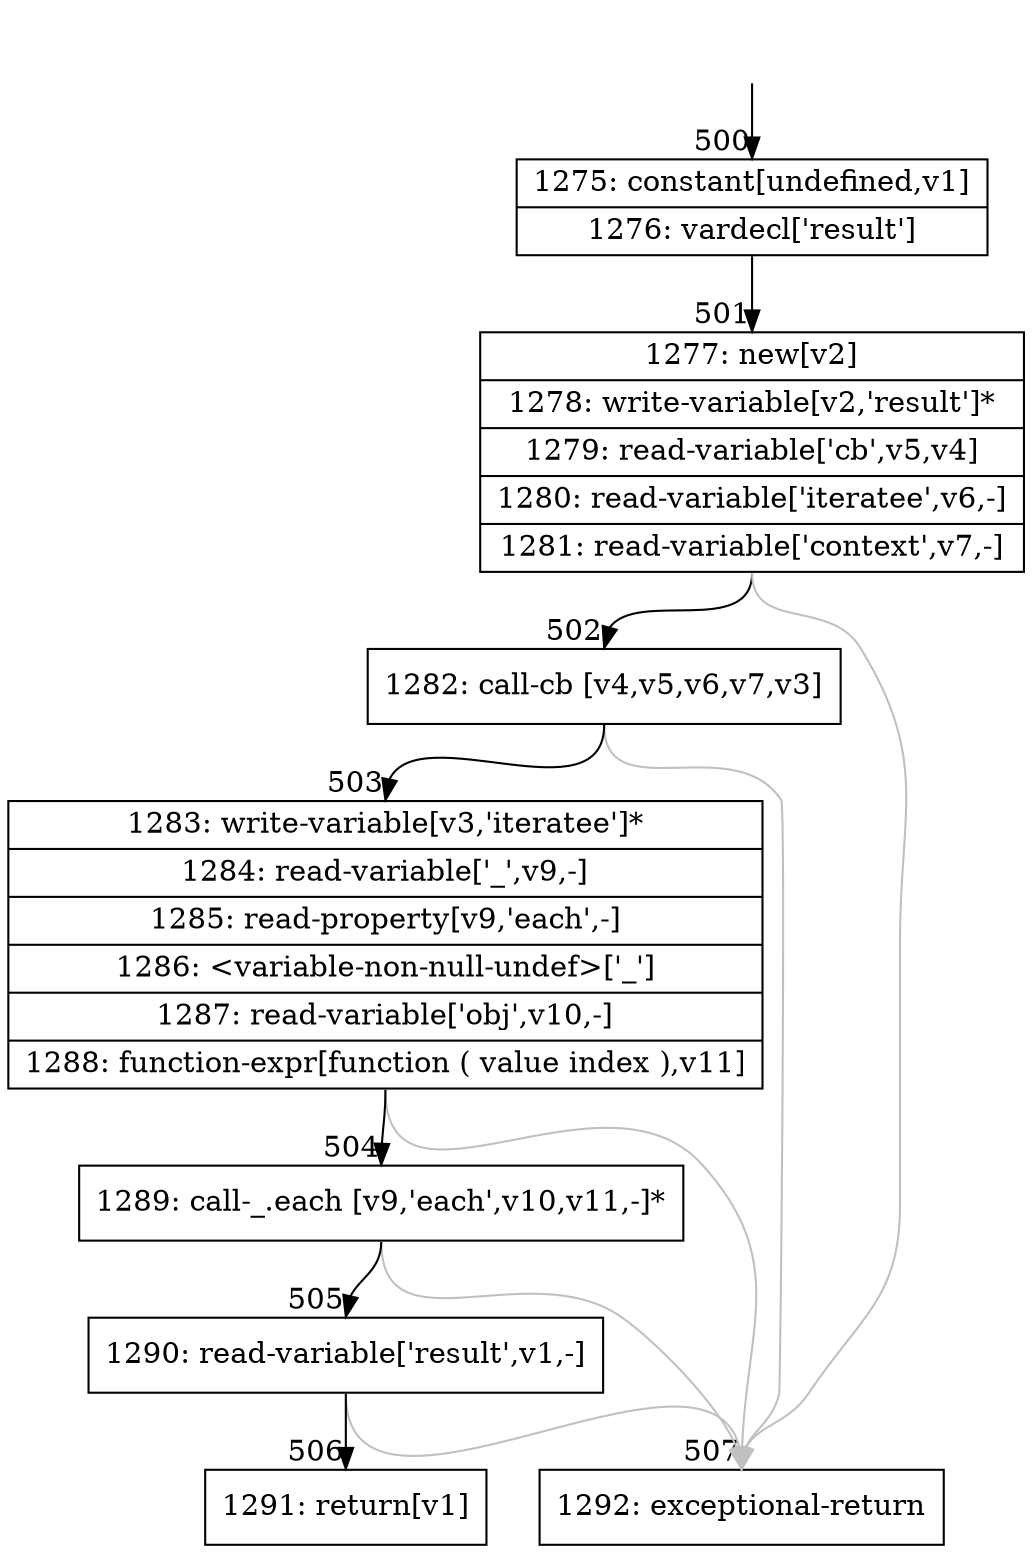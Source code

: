 digraph {
rankdir="TD"
BB_entry45[shape=none,label=""];
BB_entry45 -> BB500 [tailport=s, headport=n, headlabel="    500"]
BB500 [shape=record label="{1275: constant[undefined,v1]|1276: vardecl['result']}" ] 
BB500 -> BB501 [tailport=s, headport=n, headlabel="      501"]
BB501 [shape=record label="{1277: new[v2]|1278: write-variable[v2,'result']*|1279: read-variable['cb',v5,v4]|1280: read-variable['iteratee',v6,-]|1281: read-variable['context',v7,-]}" ] 
BB501 -> BB502 [tailport=s, headport=n, headlabel="      502"]
BB501 -> BB507 [tailport=s, headport=n, color=gray, headlabel="      507"]
BB502 [shape=record label="{1282: call-cb [v4,v5,v6,v7,v3]}" ] 
BB502 -> BB503 [tailport=s, headport=n, headlabel="      503"]
BB502 -> BB507 [tailport=s, headport=n, color=gray]
BB503 [shape=record label="{1283: write-variable[v3,'iteratee']*|1284: read-variable['_',v9,-]|1285: read-property[v9,'each',-]|1286: \<variable-non-null-undef\>['_']|1287: read-variable['obj',v10,-]|1288: function-expr[function ( value index ),v11]}" ] 
BB503 -> BB504 [tailport=s, headport=n, headlabel="      504"]
BB503 -> BB507 [tailport=s, headport=n, color=gray]
BB504 [shape=record label="{1289: call-_.each [v9,'each',v10,v11,-]*}" ] 
BB504 -> BB505 [tailport=s, headport=n, headlabel="      505"]
BB504 -> BB507 [tailport=s, headport=n, color=gray]
BB505 [shape=record label="{1290: read-variable['result',v1,-]}" ] 
BB505 -> BB506 [tailport=s, headport=n, headlabel="      506"]
BB505 -> BB507 [tailport=s, headport=n, color=gray]
BB506 [shape=record label="{1291: return[v1]}" ] 
BB507 [shape=record label="{1292: exceptional-return}" ] 
//#$~ 402
}
